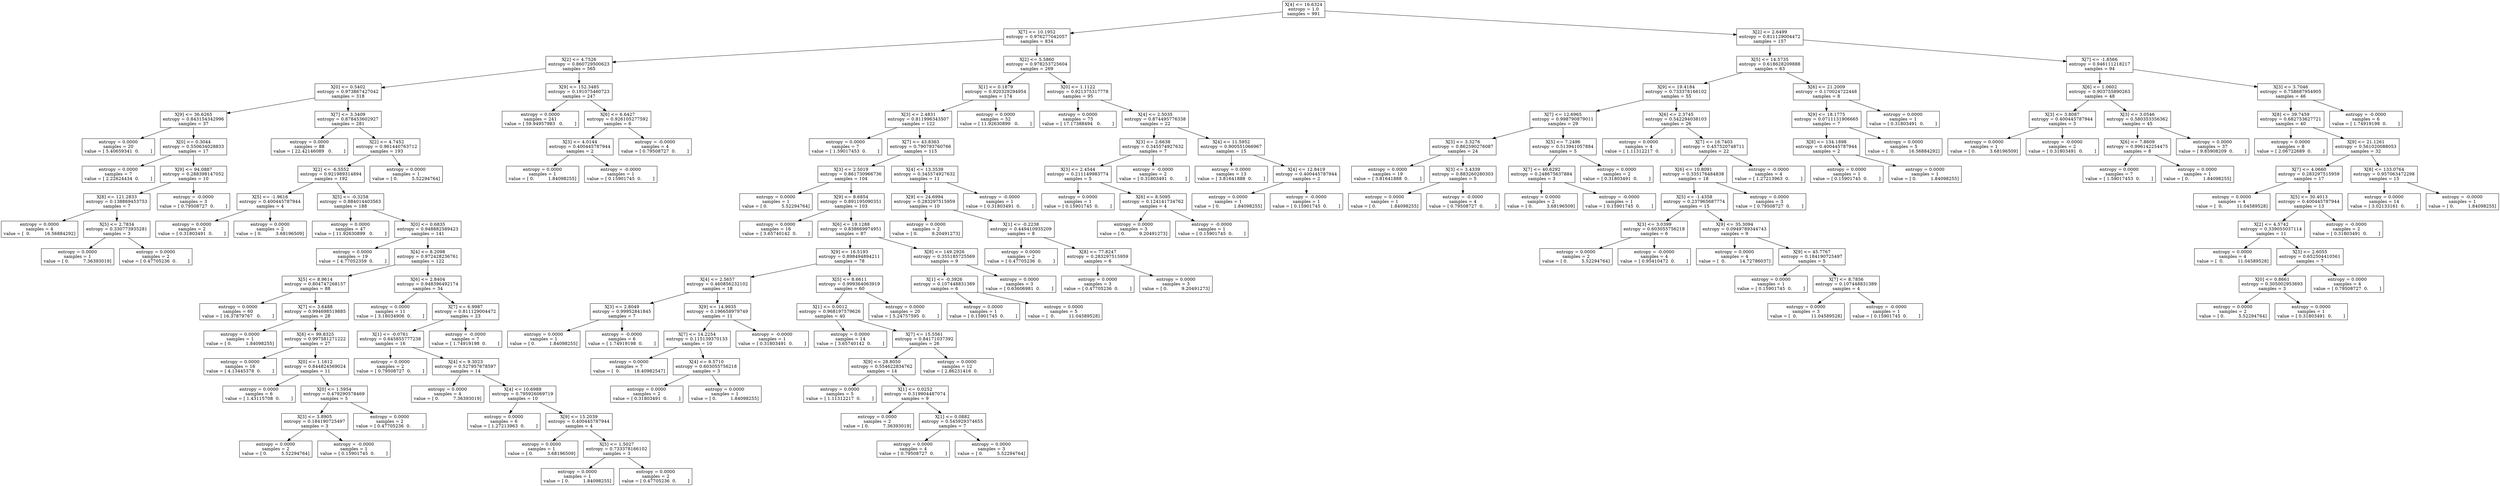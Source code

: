 digraph Tree {
0 [label="X[4] <= 16.6324\nentropy = 1.0\nsamples = 991", shape="box"] ;
1 [label="X[7] <= 10.1952\nentropy = 0.976277042057\nsamples = 834", shape="box"] ;
0 -> 1 ;
2 [label="X[2] <= 4.7526\nentropy = 0.860729500623\nsamples = 565", shape="box"] ;
1 -> 2 ;
3 [label="X[0] <= 0.5402\nentropy = 0.973867427042\nsamples = 318", shape="box"] ;
2 -> 3 ;
4 [label="X[9] <= 36.6265\nentropy = 0.843154342996\nsamples = 37", shape="box"] ;
3 -> 4 ;
5 [label="entropy = 0.0000\nsamples = 20\nvalue = [ 5.40659341  0.        ]", shape="box"] ;
4 -> 5 ;
6 [label="X[0] <= 0.3044\nentropy = 0.550634028833\nsamples = 17", shape="box"] ;
4 -> 6 ;
7 [label="entropy = 0.0000\nsamples = 7\nvalue = [ 2.22624434  0.        ]", shape="box"] ;
6 -> 7 ;
8 [label="X[9] <= 94.0887\nentropy = 0.288398147052\nsamples = 10", shape="box"] ;
6 -> 8 ;
9 [label="X[8] <= 121.2833\nentropy = 0.138869453753\nsamples = 7", shape="box"] ;
8 -> 9 ;
10 [label="entropy = 0.0000\nsamples = 4\nvalue = [  0.          16.56884292]", shape="box"] ;
9 -> 10 ;
11 [label="X[5] <= 2.7834\nentropy = 0.330773935281\nsamples = 3", shape="box"] ;
9 -> 11 ;
12 [label="entropy = 0.0000\nsamples = 1\nvalue = [ 0.          7.36393019]", shape="box"] ;
11 -> 12 ;
13 [label="entropy = 0.0000\nsamples = 2\nvalue = [ 0.47705236  0.        ]", shape="box"] ;
11 -> 13 ;
14 [label="entropy = -0.0000\nsamples = 3\nvalue = [ 0.79508727  0.        ]", shape="box"] ;
8 -> 14 ;
15 [label="X[7] <= 3.3409\nentropy = 0.878453602927\nsamples = 281", shape="box"] ;
3 -> 15 ;
16 [label="entropy = 0.0000\nsamples = 88\nvalue = [ 22.42146089   0.        ]", shape="box"] ;
15 -> 16 ;
17 [label="X[2] <= 4.7452\nentropy = 0.961440763712\nsamples = 193", shape="box"] ;
15 -> 17 ;
18 [label="X[2] <= -6.5552\nentropy = 0.921989314894\nsamples = 192", shape="box"] ;
17 -> 18 ;
19 [label="X[5] <= -1.9616\nentropy = 0.400445787944\nsamples = 4", shape="box"] ;
18 -> 19 ;
20 [label="entropy = 0.0000\nsamples = 2\nvalue = [ 0.31803491  0.        ]", shape="box"] ;
19 -> 20 ;
21 [label="entropy = 0.0000\nsamples = 2\nvalue = [ 0.          3.68196509]", shape="box"] ;
19 -> 21 ;
22 [label="X[5] <= -0.3258\nentropy = 0.884014403563\nsamples = 188", shape="box"] ;
18 -> 22 ;
23 [label="entropy = 0.0000\nsamples = 47\nvalue = [ 11.92630899   0.        ]", shape="box"] ;
22 -> 23 ;
24 [label="X[0] <= 0.6835\nentropy = 0.948882589423\nsamples = 141", shape="box"] ;
22 -> 24 ;
25 [label="entropy = 0.0000\nsamples = 19\nvalue = [ 4.77052359  0.        ]", shape="box"] ;
24 -> 25 ;
26 [label="X[4] <= 8.2098\nentropy = 0.972428236761\nsamples = 122", shape="box"] ;
24 -> 26 ;
27 [label="X[5] <= 8.9614\nentropy = 0.804747268157\nsamples = 88", shape="box"] ;
26 -> 27 ;
28 [label="entropy = 0.0000\nsamples = 60\nvalue = [ 16.37879767   0.        ]", shape="box"] ;
27 -> 28 ;
29 [label="X[7] <= 3.6488\nentropy = 0.994698519885\nsamples = 28", shape="box"] ;
27 -> 29 ;
30 [label="entropy = 0.0000\nsamples = 1\nvalue = [ 0.          1.84098255]", shape="box"] ;
29 -> 30 ;
31 [label="X[8] <= 99.8325\nentropy = 0.997581271222\nsamples = 27", shape="box"] ;
29 -> 31 ;
32 [label="entropy = 0.0000\nsamples = 16\nvalue = [ 4.13445378  0.        ]", shape="box"] ;
31 -> 32 ;
33 [label="X[0] <= 1.1612\nentropy = 0.844824569024\nsamples = 11", shape="box"] ;
31 -> 33 ;
34 [label="entropy = 0.0000\nsamples = 6\nvalue = [ 1.43115708  0.        ]", shape="box"] ;
33 -> 34 ;
35 [label="X[0] <= 1.5954\nentropy = 0.479290578469\nsamples = 5", shape="box"] ;
33 -> 35 ;
36 [label="X[3] <= 3.8905\nentropy = 0.184190725497\nsamples = 3", shape="box"] ;
35 -> 36 ;
37 [label="entropy = 0.0000\nsamples = 2\nvalue = [ 0.          5.52294764]", shape="box"] ;
36 -> 37 ;
38 [label="entropy = -0.0000\nsamples = 1\nvalue = [ 0.15901745  0.        ]", shape="box"] ;
36 -> 38 ;
39 [label="entropy = 0.0000\nsamples = 2\nvalue = [ 0.47705236  0.        ]", shape="box"] ;
35 -> 39 ;
40 [label="X[6] <= 2.8404\nentropy = 0.948396492174\nsamples = 34", shape="box"] ;
26 -> 40 ;
41 [label="entropy = 0.0000\nsamples = 11\nvalue = [ 3.18034906  0.        ]", shape="box"] ;
40 -> 41 ;
42 [label="X[7] <= 6.9987\nentropy = 0.811129004472\nsamples = 23", shape="box"] ;
40 -> 42 ;
43 [label="X[1] <= -0.0761\nentropy = 0.645855777238\nsamples = 16", shape="box"] ;
42 -> 43 ;
44 [label="entropy = 0.0000\nsamples = 2\nvalue = [ 0.79508727  0.        ]", shape="box"] ;
43 -> 44 ;
45 [label="X[4] <= 9.3023\nentropy = 0.527957678597\nsamples = 14", shape="box"] ;
43 -> 45 ;
46 [label="entropy = 0.0000\nsamples = 4\nvalue = [ 0.          7.36393019]", shape="box"] ;
45 -> 46 ;
47 [label="X[4] <= 10.6989\nentropy = 0.795926069719\nsamples = 10", shape="box"] ;
45 -> 47 ;
48 [label="entropy = 0.0000\nsamples = 6\nvalue = [ 1.27213963  0.        ]", shape="box"] ;
47 -> 48 ;
49 [label="X[9] <= 15.2039\nentropy = 0.400445787944\nsamples = 4", shape="box"] ;
47 -> 49 ;
50 [label="entropy = 0.0000\nsamples = 1\nvalue = [ 0.          3.68196509]", shape="box"] ;
49 -> 50 ;
51 [label="X[5] <= 1.5027\nentropy = 0.733378166102\nsamples = 3", shape="box"] ;
49 -> 51 ;
52 [label="entropy = 0.0000\nsamples = 1\nvalue = [ 0.          1.84098255]", shape="box"] ;
51 -> 52 ;
53 [label="entropy = 0.0000\nsamples = 2\nvalue = [ 0.47705236  0.        ]", shape="box"] ;
51 -> 53 ;
54 [label="entropy = -0.0000\nsamples = 7\nvalue = [ 1.74919198  0.        ]", shape="box"] ;
42 -> 54 ;
55 [label="entropy = 0.0000\nsamples = 1\nvalue = [ 0.          5.52294764]", shape="box"] ;
17 -> 55 ;
56 [label="X[9] <= 152.3485\nentropy = 0.191075460723\nsamples = 247", shape="box"] ;
2 -> 56 ;
57 [label="entropy = 0.0000\nsamples = 241\nvalue = [ 59.94957983   0.        ]", shape="box"] ;
56 -> 57 ;
58 [label="X[6] <= 6.6427\nentropy = 0.926105277592\nsamples = 6", shape="box"] ;
56 -> 58 ;
59 [label="X[3] <= 4.0144\nentropy = 0.400445787944\nsamples = 2", shape="box"] ;
58 -> 59 ;
60 [label="entropy = 0.0000\nsamples = 1\nvalue = [ 0.          1.84098255]", shape="box"] ;
59 -> 60 ;
61 [label="entropy = -0.0000\nsamples = 1\nvalue = [ 0.15901745  0.        ]", shape="box"] ;
59 -> 61 ;
62 [label="entropy = -0.0000\nsamples = 4\nvalue = [ 0.79508727  0.        ]", shape="box"] ;
58 -> 62 ;
63 [label="X[2] <= 5.5860\nentropy = 0.978253725604\nsamples = 269", shape="box"] ;
1 -> 63 ;
64 [label="X[1] <= 0.1879\nentropy = 0.920329294954\nsamples = 174", shape="box"] ;
63 -> 64 ;
65 [label="X[3] <= 2.4831\nentropy = 0.811996343507\nsamples = 122", shape="box"] ;
64 -> 65 ;
66 [label="entropy = 0.0000\nsamples = 7\nvalue = [ 1.59017453  0.        ]", shape="box"] ;
65 -> 66 ;
67 [label="X[7] <= 43.8363\nentropy = 0.790793760766\nsamples = 115", shape="box"] ;
65 -> 67 ;
68 [label="X[3] <= 2.5019\nentropy = 0.861730966736\nsamples = 104", shape="box"] ;
67 -> 68 ;
69 [label="entropy = 0.0000\nsamples = 1\nvalue = [ 0.          5.52294764]", shape="box"] ;
68 -> 69 ;
70 [label="X[9] <= 8.6854\nentropy = 0.891195090351\nsamples = 103", shape="box"] ;
68 -> 70 ;
71 [label="entropy = 0.0000\nsamples = 16\nvalue = [ 3.65740142  0.        ]", shape="box"] ;
70 -> 71 ;
72 [label="X[6] <= 19.1288\nentropy = 0.838669974951\nsamples = 87", shape="box"] ;
70 -> 72 ;
73 [label="X[9] <= 16.5193\nentropy = 0.898494894211\nsamples = 78", shape="box"] ;
72 -> 73 ;
74 [label="X[4] <= 2.5657\nentropy = 0.460856232102\nsamples = 18", shape="box"] ;
73 -> 74 ;
75 [label="X[3] <= 2.8049\nentropy = 0.99952841845\nsamples = 7", shape="box"] ;
74 -> 75 ;
76 [label="entropy = 0.0000\nsamples = 1\nvalue = [ 0.          1.84098255]", shape="box"] ;
75 -> 76 ;
77 [label="entropy = -0.0000\nsamples = 6\nvalue = [ 1.74919198  0.        ]", shape="box"] ;
75 -> 77 ;
78 [label="X[9] <= 14.9935\nentropy = 0.196658979749\nsamples = 11", shape="box"] ;
74 -> 78 ;
79 [label="X[7] <= 14.2254\nentropy = 0.115139370133\nsamples = 10", shape="box"] ;
78 -> 79 ;
80 [label="entropy = 0.0000\nsamples = 7\nvalue = [  0.          18.40982547]", shape="box"] ;
79 -> 80 ;
81 [label="X[4] <= 9.5710\nentropy = 0.603055756218\nsamples = 3", shape="box"] ;
79 -> 81 ;
82 [label="entropy = 0.0000\nsamples = 2\nvalue = [ 0.31803491  0.        ]", shape="box"] ;
81 -> 82 ;
83 [label="entropy = 0.0000\nsamples = 1\nvalue = [ 0.          1.84098255]", shape="box"] ;
81 -> 83 ;
84 [label="entropy = -0.0000\nsamples = 1\nvalue = [ 0.31803491  0.        ]", shape="box"] ;
78 -> 84 ;
85 [label="X[5] <= 8.6611\nentropy = 0.999364063919\nsamples = 60", shape="box"] ;
73 -> 85 ;
86 [label="X[1] <= 0.0012\nentropy = 0.968197579626\nsamples = 40", shape="box"] ;
85 -> 86 ;
87 [label="entropy = 0.0000\nsamples = 14\nvalue = [ 3.65740142  0.        ]", shape="box"] ;
86 -> 87 ;
88 [label="X[7] <= 15.5561\nentropy = 0.84171037392\nsamples = 26", shape="box"] ;
86 -> 88 ;
89 [label="X[9] <= 28.8050\nentropy = 0.554622834762\nsamples = 14", shape="box"] ;
88 -> 89 ;
90 [label="entropy = 0.0000\nsamples = 5\nvalue = [ 1.11312217  0.        ]", shape="box"] ;
89 -> 90 ;
91 [label="X[1] <= 0.0252\nentropy = 0.319904487074\nsamples = 9", shape="box"] ;
89 -> 91 ;
92 [label="entropy = 0.0000\nsamples = 2\nvalue = [ 0.          7.36393019]", shape="box"] ;
91 -> 92 ;
93 [label="X[1] <= 0.0882\nentropy = 0.545929374655\nsamples = 7", shape="box"] ;
91 -> 93 ;
94 [label="entropy = 0.0000\nsamples = 4\nvalue = [ 0.79508727  0.        ]", shape="box"] ;
93 -> 94 ;
95 [label="entropy = 0.0000\nsamples = 3\nvalue = [ 0.          5.52294764]", shape="box"] ;
93 -> 95 ;
96 [label="entropy = 0.0000\nsamples = 12\nvalue = [ 2.86231416  0.        ]", shape="box"] ;
88 -> 96 ;
97 [label="entropy = 0.0000\nsamples = 20\nvalue = [ 5.24757595  0.        ]", shape="box"] ;
85 -> 97 ;
98 [label="X[8] <= 149.2926\nentropy = 0.355185725569\nsamples = 9", shape="box"] ;
72 -> 98 ;
99 [label="X[1] <= -0.3926\nentropy = 0.107448831389\nsamples = 6", shape="box"] ;
98 -> 99 ;
100 [label="entropy = 0.0000\nsamples = 1\nvalue = [ 0.15901745  0.        ]", shape="box"] ;
99 -> 100 ;
101 [label="entropy = 0.0000\nsamples = 5\nvalue = [  0.          11.04589528]", shape="box"] ;
99 -> 101 ;
102 [label="entropy = 0.0000\nsamples = 3\nvalue = [ 0.63606981  0.        ]", shape="box"] ;
98 -> 102 ;
103 [label="X[4] <= 13.3539\nentropy = 0.345574927632\nsamples = 11", shape="box"] ;
67 -> 103 ;
104 [label="X[9] <= 24.6994\nentropy = 0.283297515959\nsamples = 10", shape="box"] ;
103 -> 104 ;
105 [label="entropy = 0.0000\nsamples = 2\nvalue = [ 0.          9.20491273]", shape="box"] ;
104 -> 105 ;
106 [label="X[1] <= -0.2238\nentropy = 0.449410935209\nsamples = 8", shape="box"] ;
104 -> 106 ;
107 [label="entropy = 0.0000\nsamples = 2\nvalue = [ 0.47705236  0.        ]", shape="box"] ;
106 -> 107 ;
108 [label="X[8] <= 77.8247\nentropy = 0.283297515959\nsamples = 6", shape="box"] ;
106 -> 108 ;
109 [label="entropy = 0.0000\nsamples = 3\nvalue = [ 0.47705236  0.        ]", shape="box"] ;
108 -> 109 ;
110 [label="entropy = 0.0000\nsamples = 3\nvalue = [ 0.          9.20491273]", shape="box"] ;
108 -> 110 ;
111 [label="entropy = -0.0000\nsamples = 1\nvalue = [ 0.31803491  0.        ]", shape="box"] ;
103 -> 111 ;
112 [label="entropy = 0.0000\nsamples = 52\nvalue = [ 11.92630899   0.        ]", shape="box"] ;
64 -> 112 ;
113 [label="X[0] <= 1.1122\nentropy = 0.921375317778\nsamples = 95", shape="box"] ;
63 -> 113 ;
114 [label="entropy = 0.0000\nsamples = 73\nvalue = [ 17.17388494   0.        ]", shape="box"] ;
113 -> 114 ;
115 [label="X[4] <= 2.5035\nentropy = 0.874495776338\nsamples = 22", shape="box"] ;
113 -> 115 ;
116 [label="X[3] <= 2.6638\nentropy = 0.345574927632\nsamples = 7", shape="box"] ;
115 -> 116 ;
117 [label="X[3] <= 2.4544\nentropy = 0.211149983774\nsamples = 5", shape="box"] ;
116 -> 117 ;
118 [label="entropy = 0.0000\nsamples = 1\nvalue = [ 0.15901745  0.        ]", shape="box"] ;
117 -> 118 ;
119 [label="X[6] <= 8.5095\nentropy = 0.124141734762\nsamples = 4", shape="box"] ;
117 -> 119 ;
120 [label="entropy = 0.0000\nsamples = 3\nvalue = [ 0.          9.20491273]", shape="box"] ;
119 -> 120 ;
121 [label="entropy = -0.0000\nsamples = 1\nvalue = [ 0.15901745  0.        ]", shape="box"] ;
119 -> 121 ;
122 [label="entropy = -0.0000\nsamples = 2\nvalue = [ 0.31803491  0.        ]", shape="box"] ;
116 -> 122 ;
123 [label="X[4] <= 11.5952\nentropy = 0.900551066967\nsamples = 15", shape="box"] ;
115 -> 123 ;
124 [label="entropy = 0.0000\nsamples = 13\nvalue = [ 3.81641888  0.        ]", shape="box"] ;
123 -> 124 ;
125 [label="X[4] <= 12.8419\nentropy = 0.400445787944\nsamples = 2", shape="box"] ;
123 -> 125 ;
126 [label="entropy = 0.0000\nsamples = 1\nvalue = [ 0.          1.84098255]", shape="box"] ;
125 -> 126 ;
127 [label="entropy = -0.0000\nsamples = 1\nvalue = [ 0.15901745  0.        ]", shape="box"] ;
125 -> 127 ;
128 [label="X[2] <= 2.6499\nentropy = 0.811129004472\nsamples = 157", shape="box"] ;
0 -> 128 ;
129 [label="X[5] <= 14.5735\nentropy = 0.618628209888\nsamples = 63", shape="box"] ;
128 -> 129 ;
130 [label="X[9] <= 19.4184\nentropy = 0.733378166102\nsamples = 55", shape="box"] ;
129 -> 130 ;
131 [label="X[7] <= 12.6965\nentropy = 0.998790879011\nsamples = 29", shape="box"] ;
130 -> 131 ;
132 [label="X[3] <= 3.3276\nentropy = 0.862590276087\nsamples = 24", shape="box"] ;
131 -> 132 ;
133 [label="entropy = 0.0000\nsamples = 19\nvalue = [ 3.81641888  0.        ]", shape="box"] ;
132 -> 133 ;
134 [label="X[3] <= 3.4339\nentropy = 0.883260280303\nsamples = 5", shape="box"] ;
132 -> 134 ;
135 [label="entropy = 0.0000\nsamples = 1\nvalue = [ 0.          1.84098255]", shape="box"] ;
134 -> 135 ;
136 [label="entropy = -0.0000\nsamples = 4\nvalue = [ 0.79508727  0.        ]", shape="box"] ;
134 -> 136 ;
137 [label="X[5] <= 7.2496\nentropy = 0.513941057884\nsamples = 5", shape="box"] ;
131 -> 137 ;
138 [label="X[7] <= 40.6292\nentropy = 0.248675637884\nsamples = 3", shape="box"] ;
137 -> 138 ;
139 [label="entropy = 0.0000\nsamples = 2\nvalue = [ 0.          3.68196509]", shape="box"] ;
138 -> 139 ;
140 [label="entropy = -0.0000\nsamples = 1\nvalue = [ 0.15901745  0.        ]", shape="box"] ;
138 -> 140 ;
141 [label="entropy = 0.0000\nsamples = 2\nvalue = [ 0.31803491  0.        ]", shape="box"] ;
137 -> 141 ;
142 [label="X[6] <= 2.3745\nentropy = 0.542294038103\nsamples = 26", shape="box"] ;
130 -> 142 ;
143 [label="entropy = 0.0000\nsamples = 4\nvalue = [ 1.11312217  0.        ]", shape="box"] ;
142 -> 143 ;
144 [label="X[7] <= 16.7403\nentropy = 0.457520748711\nsamples = 22", shape="box"] ;
142 -> 144 ;
145 [label="X[6] <= 10.8091\nentropy = 0.335176484838\nsamples = 18", shape="box"] ;
144 -> 145 ;
146 [label="X[5] <= -1.4358\nentropy = 0.237965687774\nsamples = 15", shape="box"] ;
145 -> 146 ;
147 [label="X[3] <= 3.0399\nentropy = 0.603055756218\nsamples = 6", shape="box"] ;
146 -> 147 ;
148 [label="entropy = 0.0000\nsamples = 2\nvalue = [ 0.          5.52294764]", shape="box"] ;
147 -> 148 ;
149 [label="entropy = -0.0000\nsamples = 4\nvalue = [ 0.95410472  0.        ]", shape="box"] ;
147 -> 149 ;
150 [label="X[9] <= 35.3094\nentropy = 0.0949789344743\nsamples = 9", shape="box"] ;
146 -> 150 ;
151 [label="entropy = 0.0000\nsamples = 4\nvalue = [  0.          14.72786037]", shape="box"] ;
150 -> 151 ;
152 [label="X[9] <= 45.7767\nentropy = 0.184190725497\nsamples = 5", shape="box"] ;
150 -> 152 ;
153 [label="entropy = 0.0000\nsamples = 1\nvalue = [ 0.15901745  0.        ]", shape="box"] ;
152 -> 153 ;
154 [label="X[7] <= 8.7856\nentropy = 0.107448831389\nsamples = 4", shape="box"] ;
152 -> 154 ;
155 [label="entropy = 0.0000\nsamples = 3\nvalue = [  0.          11.04589528]", shape="box"] ;
154 -> 155 ;
156 [label="entropy = -0.0000\nsamples = 1\nvalue = [ 0.15901745  0.        ]", shape="box"] ;
154 -> 156 ;
157 [label="entropy = 0.0000\nsamples = 3\nvalue = [ 0.79508727  0.        ]", shape="box"] ;
145 -> 157 ;
158 [label="entropy = -0.0000\nsamples = 4\nvalue = [ 1.27213963  0.        ]", shape="box"] ;
144 -> 158 ;
159 [label="X[6] <= 21.2009\nentropy = 0.170024722448\nsamples = 8", shape="box"] ;
129 -> 159 ;
160 [label="X[9] <= 18.1775\nentropy = 0.0711131906665\nsamples = 7", shape="box"] ;
159 -> 160 ;
161 [label="X[8] <= 134.1898\nentropy = 0.400445787944\nsamples = 2", shape="box"] ;
160 -> 161 ;
162 [label="entropy = 0.0000\nsamples = 1\nvalue = [ 0.15901745  0.        ]", shape="box"] ;
161 -> 162 ;
163 [label="entropy = 0.0000\nsamples = 1\nvalue = [ 0.          1.84098255]", shape="box"] ;
161 -> 163 ;
164 [label="entropy = 0.0000\nsamples = 5\nvalue = [  0.          16.56884292]", shape="box"] ;
160 -> 164 ;
165 [label="entropy = 0.0000\nsamples = 1\nvalue = [ 0.31803491  0.        ]", shape="box"] ;
159 -> 165 ;
166 [label="X[7] <= -1.8566\nentropy = 0.946111218217\nsamples = 94", shape="box"] ;
128 -> 166 ;
167 [label="X[6] <= 1.0602\nentropy = 0.903755890263\nsamples = 48", shape="box"] ;
166 -> 167 ;
168 [label="X[3] <= 3.8087\nentropy = 0.400445787944\nsamples = 3", shape="box"] ;
167 -> 168 ;
169 [label="entropy = 0.0000\nsamples = 1\nvalue = [ 0.          3.68196509]", shape="box"] ;
168 -> 169 ;
170 [label="entropy = -0.0000\nsamples = 2\nvalue = [ 0.31803491  0.        ]", shape="box"] ;
168 -> 170 ;
171 [label="X[3] <= 3.0546\nentropy = 0.580353356362\nsamples = 45", shape="box"] ;
167 -> 171 ;
172 [label="X[6] <= 7.8609\nentropy = 0.996142254475\nsamples = 8", shape="box"] ;
171 -> 172 ;
173 [label="entropy = 0.0000\nsamples = 7\nvalue = [ 1.59017453  0.        ]", shape="box"] ;
172 -> 173 ;
174 [label="entropy = 0.0000\nsamples = 1\nvalue = [ 0.          1.84098255]", shape="box"] ;
172 -> 174 ;
175 [label="entropy = 0.0000\nsamples = 37\nvalue = [ 9.85908209  0.        ]", shape="box"] ;
171 -> 175 ;
176 [label="X[3] <= 3.7046\nentropy = 0.758687954905\nsamples = 46", shape="box"] ;
166 -> 176 ;
177 [label="X[8] <= 39.7459\nentropy = 0.682753627721\nsamples = 40", shape="box"] ;
176 -> 177 ;
178 [label="entropy = 0.0000\nsamples = 8\nvalue = [ 2.06722689  0.        ]", shape="box"] ;
177 -> 178 ;
179 [label="X[9] <= 21.1261\nentropy = 0.561020088053\nsamples = 32", shape="box"] ;
177 -> 179 ;
180 [label="X[7] <= 4.0660\nentropy = 0.283297515959\nsamples = 17", shape="box"] ;
179 -> 180 ;
181 [label="entropy = 0.0000\nsamples = 4\nvalue = [  0.          11.04589528]", shape="box"] ;
180 -> 181 ;
182 [label="X[5] <= 30.4013\nentropy = 0.400445787944\nsamples = 13", shape="box"] ;
180 -> 182 ;
183 [label="X[2] <= 4.5742\nentropy = 0.339055037114\nsamples = 11", shape="box"] ;
182 -> 183 ;
184 [label="entropy = 0.0000\nsamples = 4\nvalue = [  0.          11.04589528]", shape="box"] ;
183 -> 184 ;
185 [label="X[3] <= 2.6055\nentropy = 0.652504410561\nsamples = 7", shape="box"] ;
183 -> 185 ;
186 [label="X[0] <= 0.8661\nentropy = 0.305002953693\nsamples = 3", shape="box"] ;
185 -> 186 ;
187 [label="entropy = 0.0000\nsamples = 2\nvalue = [ 0.          5.52294764]", shape="box"] ;
186 -> 187 ;
188 [label="entropy = 0.0000\nsamples = 1\nvalue = [ 0.31803491  0.        ]", shape="box"] ;
186 -> 188 ;
189 [label="entropy = 0.0000\nsamples = 4\nvalue = [ 0.79508727  0.        ]", shape="box"] ;
185 -> 189 ;
190 [label="entropy = -0.0000\nsamples = 2\nvalue = [ 0.31803491  0.        ]", shape="box"] ;
182 -> 190 ;
191 [label="X[8] <= 133.0764\nentropy = 0.957063472298\nsamples = 15", shape="box"] ;
179 -> 191 ;
192 [label="entropy = 0.0000\nsamples = 14\nvalue = [ 3.02133161  0.        ]", shape="box"] ;
191 -> 192 ;
193 [label="entropy = -0.0000\nsamples = 1\nvalue = [ 0.          1.84098255]", shape="box"] ;
191 -> 193 ;
194 [label="entropy = -0.0000\nsamples = 6\nvalue = [ 1.74919198  0.        ]", shape="box"] ;
176 -> 194 ;
}